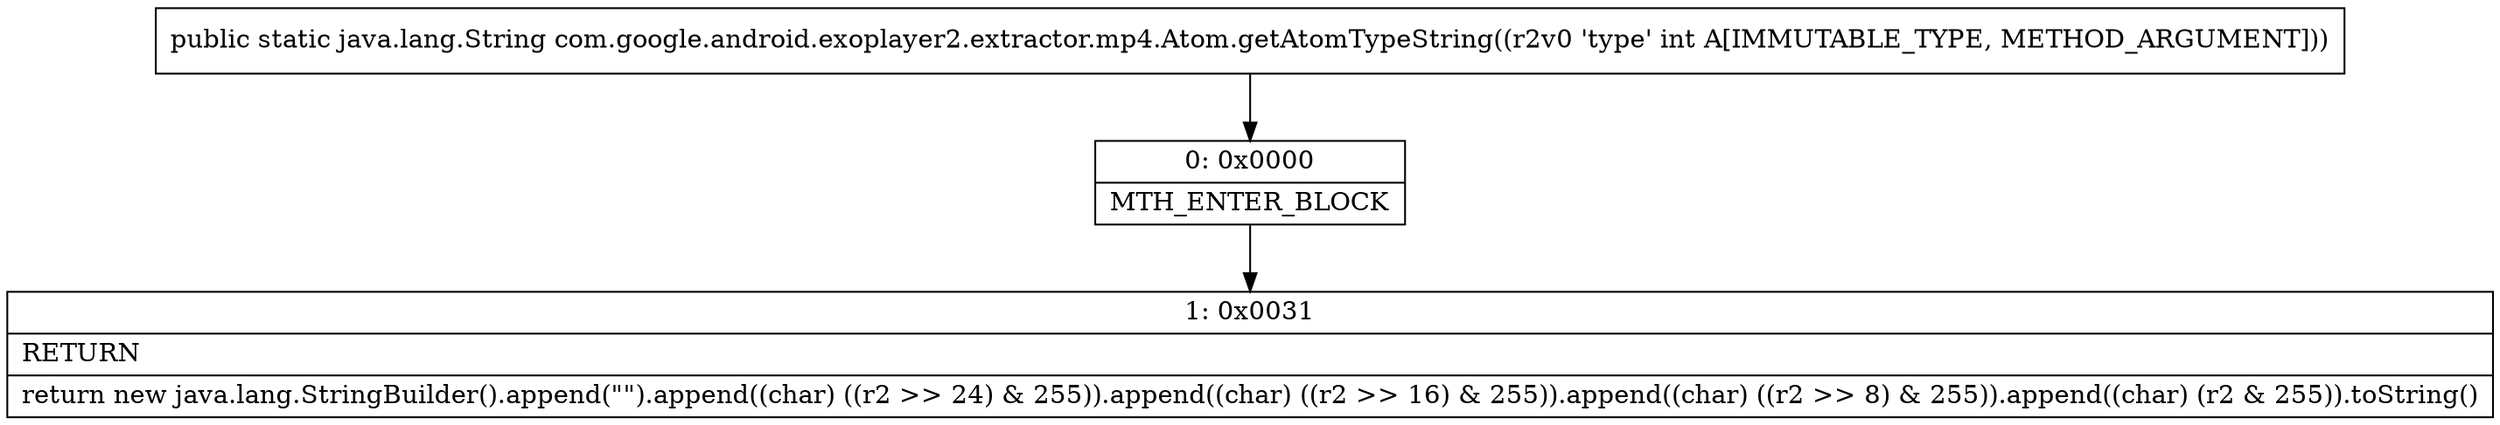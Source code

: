 digraph "CFG forcom.google.android.exoplayer2.extractor.mp4.Atom.getAtomTypeString(I)Ljava\/lang\/String;" {
Node_0 [shape=record,label="{0\:\ 0x0000|MTH_ENTER_BLOCK\l}"];
Node_1 [shape=record,label="{1\:\ 0x0031|RETURN\l|return new java.lang.StringBuilder().append(\"\").append((char) ((r2 \>\> 24) & 255)).append((char) ((r2 \>\> 16) & 255)).append((char) ((r2 \>\> 8) & 255)).append((char) (r2 & 255)).toString()\l}"];
MethodNode[shape=record,label="{public static java.lang.String com.google.android.exoplayer2.extractor.mp4.Atom.getAtomTypeString((r2v0 'type' int A[IMMUTABLE_TYPE, METHOD_ARGUMENT])) }"];
MethodNode -> Node_0;
Node_0 -> Node_1;
}

